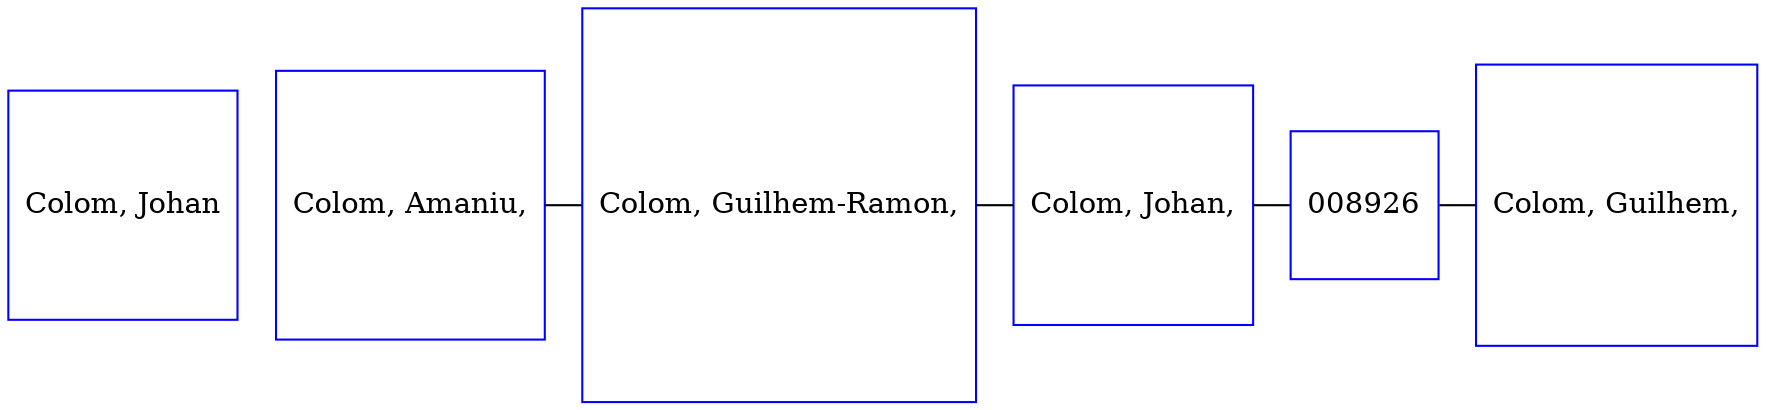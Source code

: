 digraph D {
    edge [dir=none];    node [shape=box];    "006782"   [label="Colom, Johan", shape=box, regular=1, color="blue"] ;
"008923"   [label="Colom, Amaniu,", shape=box, regular=1, color="blue"] ;
"008925"   [label="Colom, Guilhem-Ramon,", shape=box, regular=1, color="blue"] ;
"008924"   [label="Colom, Johan,", shape=box, regular=1, color="blue"] ;
"008926"   [label="008926", shape=box, regular=1, color="blue"] ;
"011187"   [label="Colom, Guilhem,", shape=box, regular=1, color="blue"] ;
{rank=same; 006782};
{rank=same; 008923->008925->008924->008926->011187};
}